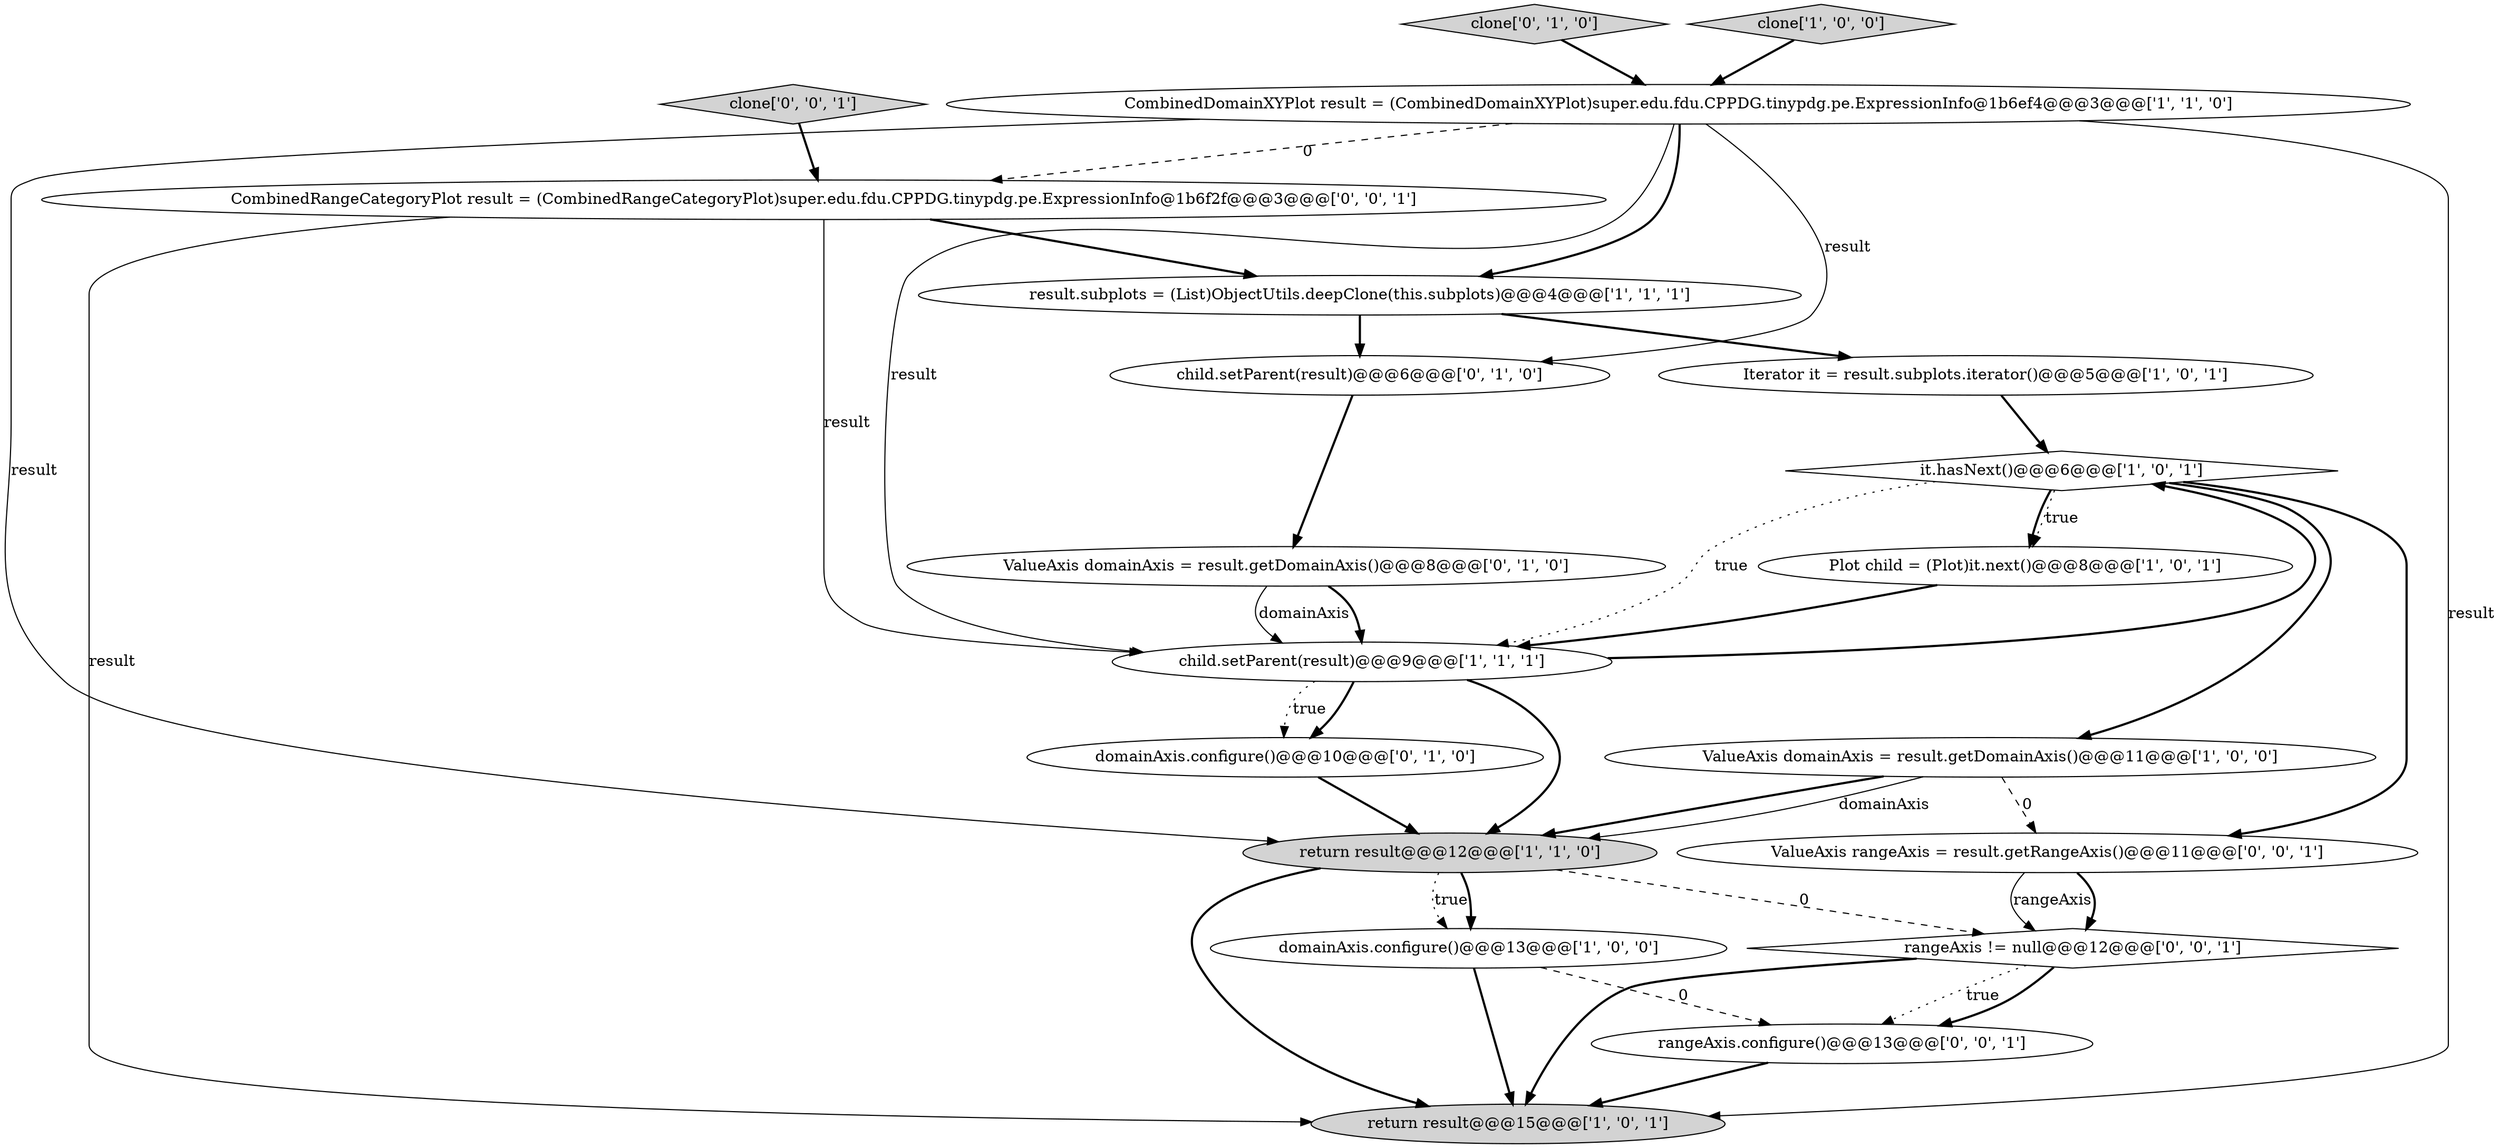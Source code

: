 digraph {
9 [style = filled, label = "it.hasNext()@@@6@@@['1', '0', '1']", fillcolor = white, shape = diamond image = "AAA0AAABBB1BBB"];
17 [style = filled, label = "ValueAxis rangeAxis = result.getRangeAxis()@@@11@@@['0', '0', '1']", fillcolor = white, shape = ellipse image = "AAA0AAABBB3BBB"];
4 [style = filled, label = "domainAxis.configure()@@@13@@@['1', '0', '0']", fillcolor = white, shape = ellipse image = "AAA0AAABBB1BBB"];
19 [style = filled, label = "CombinedRangeCategoryPlot result = (CombinedRangeCategoryPlot)super.edu.fdu.CPPDG.tinypdg.pe.ExpressionInfo@1b6f2f@@@3@@@['0', '0', '1']", fillcolor = white, shape = ellipse image = "AAA0AAABBB3BBB"];
14 [style = filled, label = "child.setParent(result)@@@6@@@['0', '1', '0']", fillcolor = white, shape = ellipse image = "AAA0AAABBB2BBB"];
3 [style = filled, label = "ValueAxis domainAxis = result.getDomainAxis()@@@11@@@['1', '0', '0']", fillcolor = white, shape = ellipse image = "AAA0AAABBB1BBB"];
1 [style = filled, label = "result.subplots = (List)ObjectUtils.deepClone(this.subplots)@@@4@@@['1', '1', '1']", fillcolor = white, shape = ellipse image = "AAA0AAABBB1BBB"];
16 [style = filled, label = "clone['0', '0', '1']", fillcolor = lightgray, shape = diamond image = "AAA0AAABBB3BBB"];
15 [style = filled, label = "rangeAxis != null@@@12@@@['0', '0', '1']", fillcolor = white, shape = diamond image = "AAA0AAABBB3BBB"];
7 [style = filled, label = "child.setParent(result)@@@9@@@['1', '1', '1']", fillcolor = white, shape = ellipse image = "AAA0AAABBB1BBB"];
0 [style = filled, label = "CombinedDomainXYPlot result = (CombinedDomainXYPlot)super.edu.fdu.CPPDG.tinypdg.pe.ExpressionInfo@1b6ef4@@@3@@@['1', '1', '0']", fillcolor = white, shape = ellipse image = "AAA0AAABBB1BBB"];
6 [style = filled, label = "return result@@@15@@@['1', '0', '1']", fillcolor = lightgray, shape = ellipse image = "AAA0AAABBB1BBB"];
13 [style = filled, label = "clone['0', '1', '0']", fillcolor = lightgray, shape = diamond image = "AAA0AAABBB2BBB"];
18 [style = filled, label = "rangeAxis.configure()@@@13@@@['0', '0', '1']", fillcolor = white, shape = ellipse image = "AAA0AAABBB3BBB"];
2 [style = filled, label = "clone['1', '0', '0']", fillcolor = lightgray, shape = diamond image = "AAA0AAABBB1BBB"];
11 [style = filled, label = "domainAxis.configure()@@@10@@@['0', '1', '0']", fillcolor = white, shape = ellipse image = "AAA0AAABBB2BBB"];
8 [style = filled, label = "Iterator it = result.subplots.iterator()@@@5@@@['1', '0', '1']", fillcolor = white, shape = ellipse image = "AAA0AAABBB1BBB"];
10 [style = filled, label = "Plot child = (Plot)it.next()@@@8@@@['1', '0', '1']", fillcolor = white, shape = ellipse image = "AAA0AAABBB1BBB"];
5 [style = filled, label = "return result@@@12@@@['1', '1', '0']", fillcolor = lightgray, shape = ellipse image = "AAA0AAABBB1BBB"];
12 [style = filled, label = "ValueAxis domainAxis = result.getDomainAxis()@@@8@@@['0', '1', '0']", fillcolor = white, shape = ellipse image = "AAA0AAABBB2BBB"];
4->18 [style = dashed, label="0"];
17->15 [style = solid, label="rangeAxis"];
7->11 [style = bold, label=""];
3->17 [style = dashed, label="0"];
1->8 [style = bold, label=""];
4->6 [style = bold, label=""];
0->19 [style = dashed, label="0"];
3->5 [style = solid, label="domainAxis"];
19->6 [style = solid, label="result"];
15->18 [style = dotted, label="true"];
12->7 [style = solid, label="domainAxis"];
19->7 [style = solid, label="result"];
9->17 [style = bold, label=""];
15->6 [style = bold, label=""];
9->10 [style = bold, label=""];
16->19 [style = bold, label=""];
10->7 [style = bold, label=""];
15->18 [style = bold, label=""];
12->7 [style = bold, label=""];
5->4 [style = dotted, label="true"];
7->9 [style = bold, label=""];
11->5 [style = bold, label=""];
19->1 [style = bold, label=""];
3->5 [style = bold, label=""];
2->0 [style = bold, label=""];
7->5 [style = bold, label=""];
0->6 [style = solid, label="result"];
5->6 [style = bold, label=""];
7->11 [style = dotted, label="true"];
18->6 [style = bold, label=""];
0->1 [style = bold, label=""];
14->12 [style = bold, label=""];
5->4 [style = bold, label=""];
0->7 [style = solid, label="result"];
0->5 [style = solid, label="result"];
8->9 [style = bold, label=""];
17->15 [style = bold, label=""];
9->3 [style = bold, label=""];
1->14 [style = bold, label=""];
9->7 [style = dotted, label="true"];
5->15 [style = dashed, label="0"];
9->10 [style = dotted, label="true"];
0->14 [style = solid, label="result"];
13->0 [style = bold, label=""];
}
